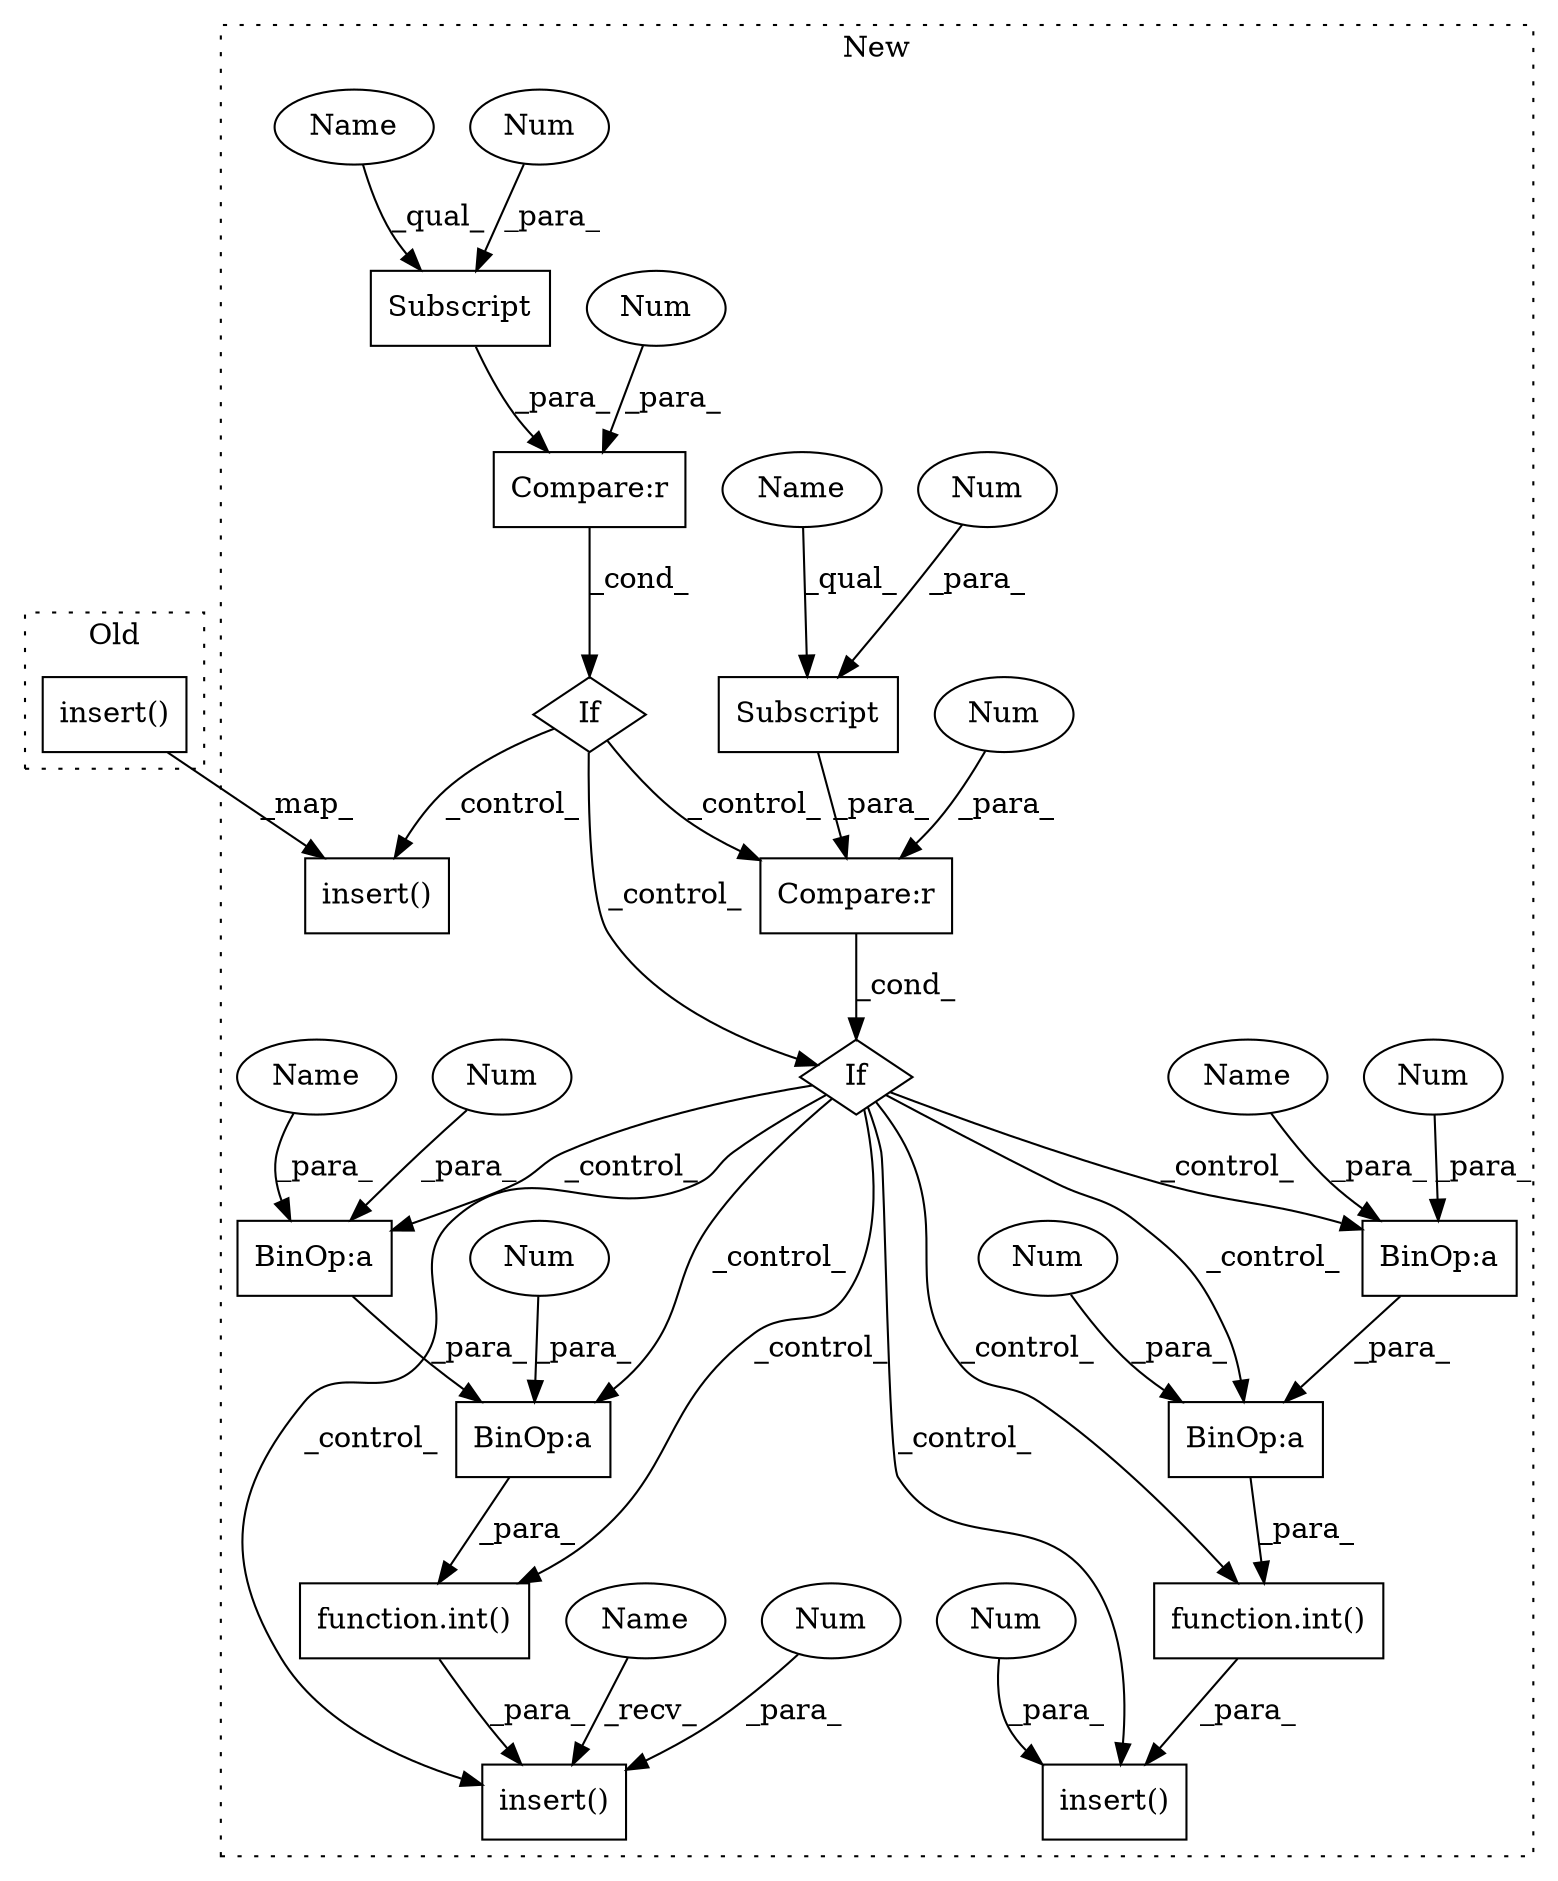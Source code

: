 digraph G {
subgraph cluster0 {
1 [label="insert()" a="75" s="2157,2203" l="17,1" shape="box"];
label = "Old";
style="dotted";
}
subgraph cluster1 {
2 [label="insert()" a="75" s="2213,2259" l="17,1" shape="box"];
3 [label="If" a="96" s="2098,2132" l="3,18" shape="diamond"];
4 [label="insert()" a="75" s="2390,2436" l="17,1" shape="box"];
5 [label="If" a="96" s="2278,2308" l="0,18" shape="diamond"];
6 [label="insert()" a="75" s="2326,2372" l="17,1" shape="box"];
7 [label="BinOp:a" a="82" s="2424" l="3" shape="box"];
8 [label="BinOp:a" a="82" s="2360" l="3" shape="box"];
9 [label="BinOp:a" a="82" s="2424" l="8" shape="box"];
10 [label="BinOp:a" a="82" s="2360" l="8" shape="box"];
11 [label="Compare:r" a="40" s="2278" l="30" shape="box"];
12 [label="Compare:r" a="40" s="2101" l="31" shape="box"];
13 [label="function.int()" a="75" s="2410,2435" l="4,1" shape="box"];
14 [label="function.int()" a="75" s="2346,2371" l="4,1" shape="box"];
15 [label="Num" a="76" s="2363" l="2" shape="ellipse"];
16 [label="Num" a="76" s="2427" l="2" shape="ellipse"];
17 [label="Num" a="76" s="2128" l="4" shape="ellipse"];
18 [label="Num" a="76" s="2432" l="3" shape="ellipse"];
19 [label="Num" a="76" s="2343" l="1" shape="ellipse"];
20 [label="Num" a="76" s="2407" l="1" shape="ellipse"];
21 [label="Num" a="76" s="2305" l="3" shape="ellipse"];
22 [label="Num" a="76" s="2368" l="3" shape="ellipse"];
23 [label="Subscript" a="63" s="2101,0" l="23,0" shape="box"];
24 [label="Subscript" a="63" s="2278,0" l="23,0" shape="box"];
25 [label="Num" a="76" s="2299" l="1" shape="ellipse"];
26 [label="Num" a="76" s="2122" l="1" shape="ellipse"];
27 [label="Name" a="87" s="2390" l="9" shape="ellipse"];
28 [label="Name" a="87" s="2101" l="20" shape="ellipse"];
29 [label="Name" a="87" s="2278" l="20" shape="ellipse"];
30 [label="Name" a="87" s="2414" l="10" shape="ellipse"];
31 [label="Name" a="87" s="2350" l="10" shape="ellipse"];
label = "New";
style="dotted";
}
1 -> 2 [label="_map_"];
3 -> 11 [label="_control_"];
3 -> 2 [label="_control_"];
3 -> 5 [label="_control_"];
5 -> 14 [label="_control_"];
5 -> 6 [label="_control_"];
5 -> 13 [label="_control_"];
5 -> 8 [label="_control_"];
5 -> 4 [label="_control_"];
5 -> 7 [label="_control_"];
5 -> 9 [label="_control_"];
5 -> 10 [label="_control_"];
7 -> 9 [label="_para_"];
8 -> 10 [label="_para_"];
9 -> 13 [label="_para_"];
10 -> 14 [label="_para_"];
11 -> 5 [label="_cond_"];
12 -> 3 [label="_cond_"];
13 -> 4 [label="_para_"];
14 -> 6 [label="_para_"];
15 -> 8 [label="_para_"];
16 -> 7 [label="_para_"];
17 -> 12 [label="_para_"];
18 -> 9 [label="_para_"];
19 -> 6 [label="_para_"];
20 -> 4 [label="_para_"];
21 -> 11 [label="_para_"];
22 -> 10 [label="_para_"];
23 -> 12 [label="_para_"];
24 -> 11 [label="_para_"];
25 -> 24 [label="_para_"];
26 -> 23 [label="_para_"];
27 -> 4 [label="_recv_"];
28 -> 23 [label="_qual_"];
29 -> 24 [label="_qual_"];
30 -> 7 [label="_para_"];
31 -> 8 [label="_para_"];
}